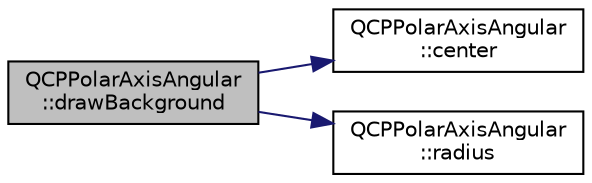 digraph "QCPPolarAxisAngular::drawBackground"
{
 // LATEX_PDF_SIZE
  edge [fontname="Helvetica",fontsize="10",labelfontname="Helvetica",labelfontsize="10"];
  node [fontname="Helvetica",fontsize="10",shape=record];
  rankdir="LR";
  Node1 [label="QCPPolarAxisAngular\l::drawBackground",height=0.2,width=0.4,color="black", fillcolor="grey75", style="filled", fontcolor="black",tooltip=" "];
  Node1 -> Node2 [color="midnightblue",fontsize="10",style="solid",fontname="Helvetica"];
  Node2 [label="QCPPolarAxisAngular\l::center",height=0.2,width=0.4,color="black", fillcolor="white", style="filled",URL="$classQCPPolarAxisAngular.html#a227fdd60af1fae73e02262539736e5f2",tooltip=" "];
  Node1 -> Node3 [color="midnightblue",fontsize="10",style="solid",fontname="Helvetica"];
  Node3 [label="QCPPolarAxisAngular\l::radius",height=0.2,width=0.4,color="black", fillcolor="white", style="filled",URL="$classQCPPolarAxisAngular.html#a4e3605d9d960977c46686825ec8cde83",tooltip=" "];
}

